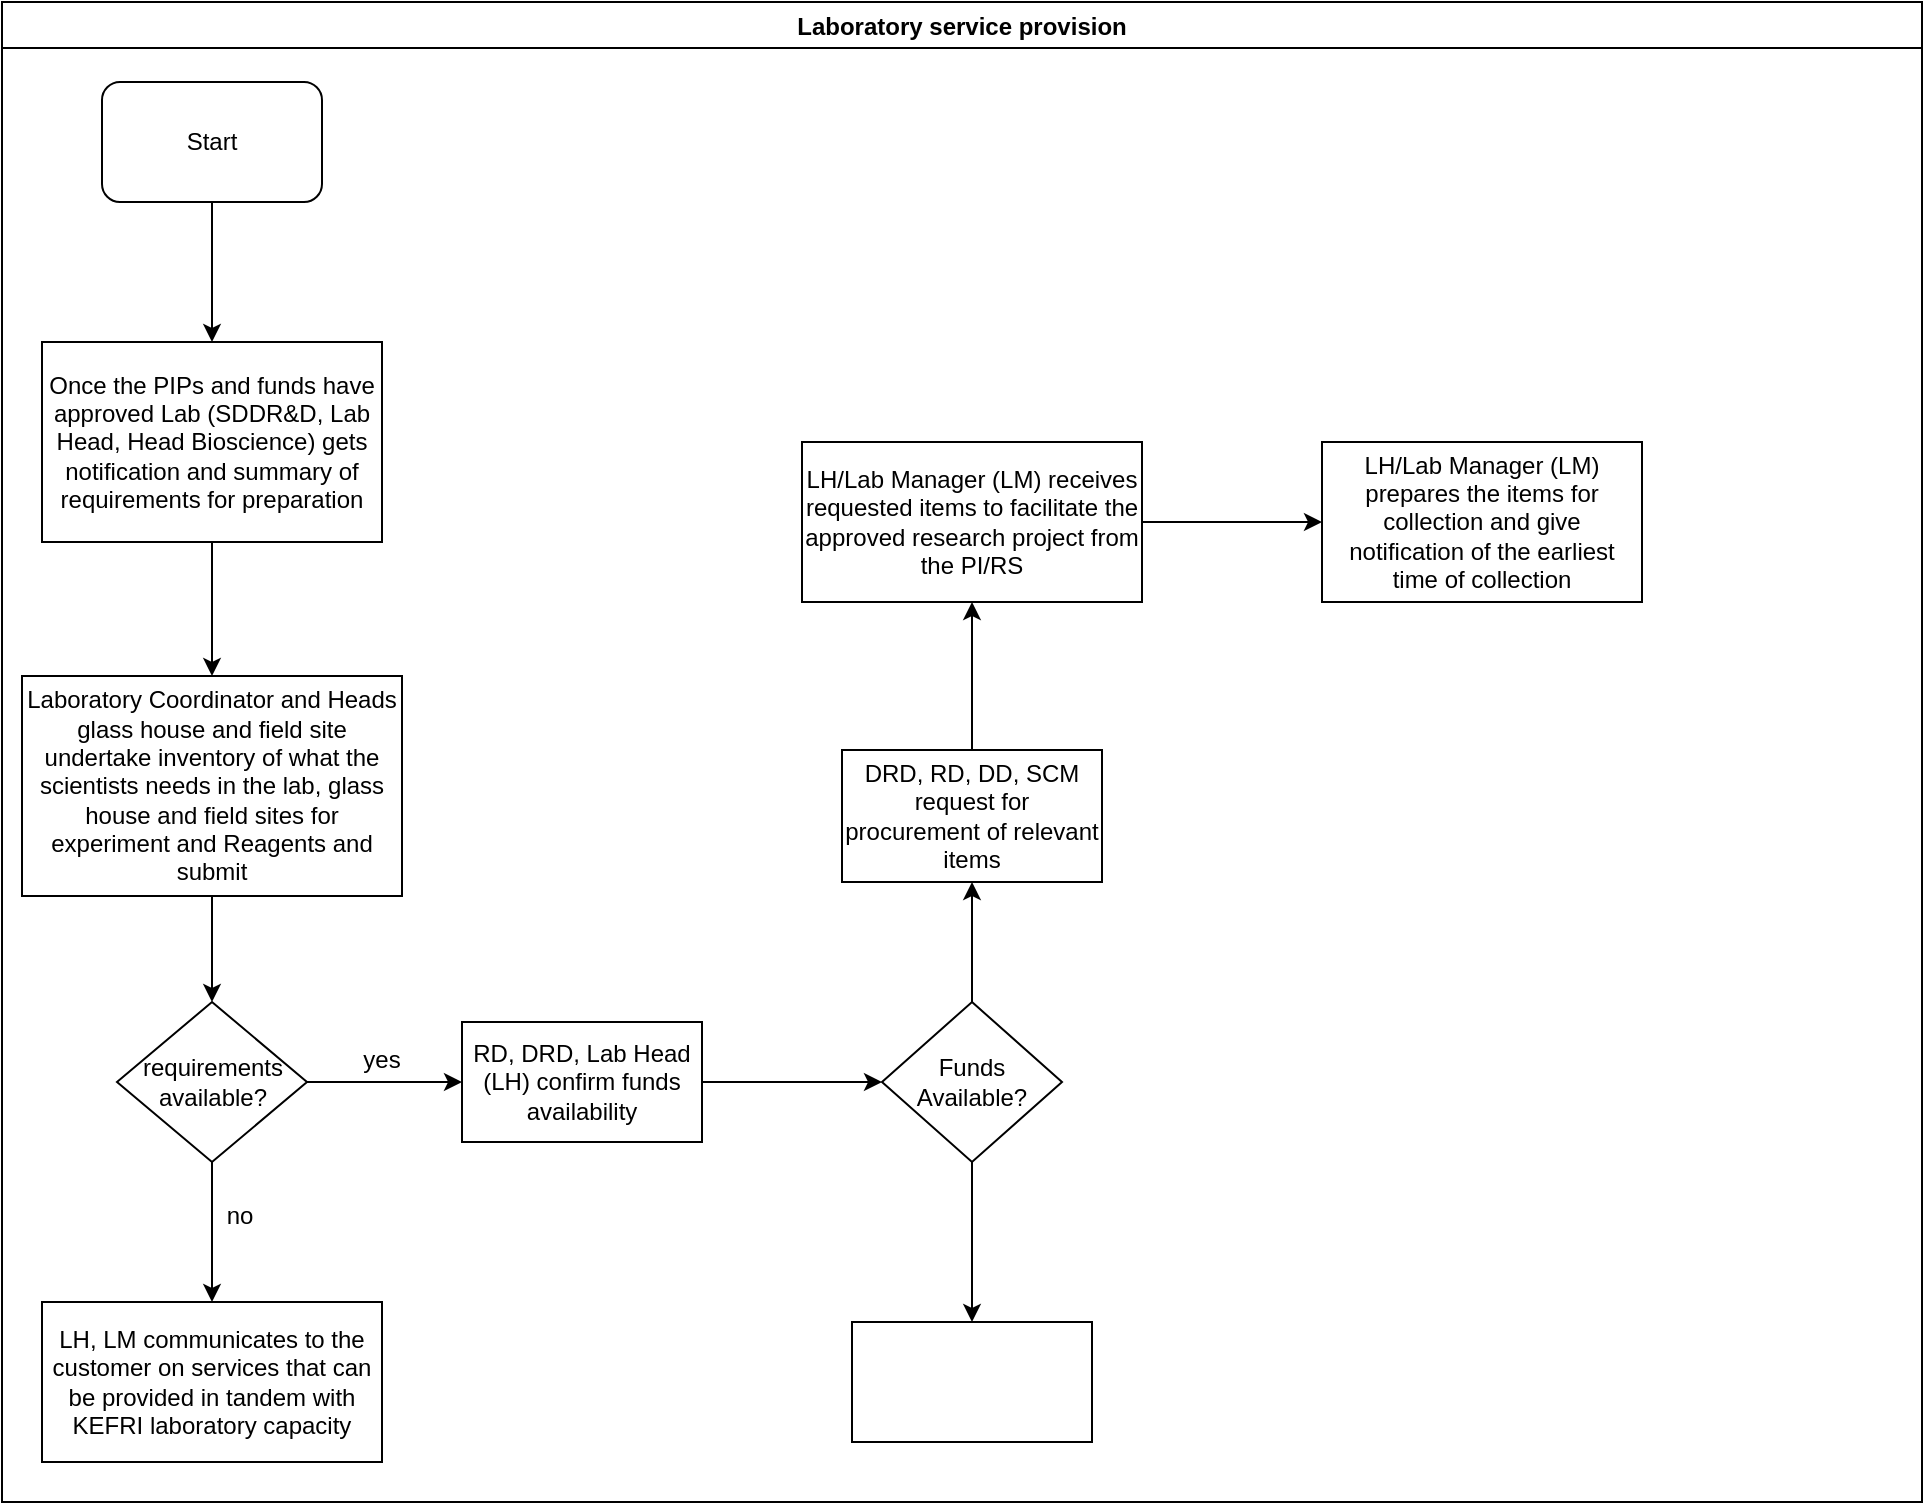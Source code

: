 <mxfile version="14.2.9" type="github">
  <diagram id="ZMjFlFDBcObQMVyW7c8Y" name="Page-1">
    <mxGraphModel dx="1038" dy="547" grid="1" gridSize="10" guides="1" tooltips="1" connect="1" arrows="1" fold="1" page="1" pageScale="1" pageWidth="1169" pageHeight="827" math="0" shadow="0">
      <root>
        <mxCell id="0" />
        <mxCell id="1" parent="0" />
        <mxCell id="whAv_r-oKJ33wHacgo0v-1" value="Laboratory service provision" style="swimlane;" parent="1" vertex="1">
          <mxGeometry x="10" y="10" width="960" height="750" as="geometry" />
        </mxCell>
        <mxCell id="whAv_r-oKJ33wHacgo0v-2" value="Start" style="rounded=1;whiteSpace=wrap;html=1;" parent="whAv_r-oKJ33wHacgo0v-1" vertex="1">
          <mxGeometry x="50" y="40" width="110" height="60" as="geometry" />
        </mxCell>
        <mxCell id="whAv_r-oKJ33wHacgo0v-5" value="Once the PIPs and funds have approved Lab (SDDR&amp;amp;D, Lab Head, Head Bioscience) gets notification and summary of requirements for preparation" style="rounded=0;whiteSpace=wrap;html=1;" parent="whAv_r-oKJ33wHacgo0v-1" vertex="1">
          <mxGeometry x="20" y="170" width="170" height="100" as="geometry" />
        </mxCell>
        <mxCell id="whAv_r-oKJ33wHacgo0v-4" value="" style="edgeStyle=orthogonalEdgeStyle;rounded=0;orthogonalLoop=1;jettySize=auto;html=1;" parent="whAv_r-oKJ33wHacgo0v-1" source="whAv_r-oKJ33wHacgo0v-2" target="whAv_r-oKJ33wHacgo0v-5" edge="1">
          <mxGeometry relative="1" as="geometry">
            <mxPoint x="105" y="180" as="targetPoint" />
          </mxGeometry>
        </mxCell>
        <mxCell id="whAv_r-oKJ33wHacgo0v-6" value="Laboratory Coordinator and Heads glass house and field site undertake inventory of what the scientists needs in the lab, glass house and field sites for experiment and Reagents and submit" style="whiteSpace=wrap;html=1;rounded=0;" parent="whAv_r-oKJ33wHacgo0v-1" vertex="1">
          <mxGeometry x="10" y="337" width="190" height="110" as="geometry" />
        </mxCell>
        <mxCell id="whAv_r-oKJ33wHacgo0v-7" value="" style="edgeStyle=orthogonalEdgeStyle;rounded=0;orthogonalLoop=1;jettySize=auto;html=1;" parent="whAv_r-oKJ33wHacgo0v-1" source="whAv_r-oKJ33wHacgo0v-5" target="whAv_r-oKJ33wHacgo0v-6" edge="1">
          <mxGeometry relative="1" as="geometry" />
        </mxCell>
        <mxCell id="whAv_r-oKJ33wHacgo0v-8" value="&lt;div&gt;requirements&lt;/div&gt;&lt;div&gt;available?&lt;br&gt;&lt;/div&gt;" style="rhombus;whiteSpace=wrap;html=1;rounded=0;" parent="whAv_r-oKJ33wHacgo0v-1" vertex="1">
          <mxGeometry x="57.5" y="500" width="95" height="80" as="geometry" />
        </mxCell>
        <mxCell id="whAv_r-oKJ33wHacgo0v-9" value="" style="edgeStyle=orthogonalEdgeStyle;rounded=0;orthogonalLoop=1;jettySize=auto;html=1;" parent="whAv_r-oKJ33wHacgo0v-1" source="whAv_r-oKJ33wHacgo0v-6" target="whAv_r-oKJ33wHacgo0v-8" edge="1">
          <mxGeometry relative="1" as="geometry" />
        </mxCell>
        <mxCell id="whAv_r-oKJ33wHacgo0v-12" value="no" style="text;html=1;strokeColor=none;fillColor=none;align=center;verticalAlign=middle;whiteSpace=wrap;rounded=0;" parent="whAv_r-oKJ33wHacgo0v-1" vertex="1">
          <mxGeometry x="98.5" y="597" width="40" height="20" as="geometry" />
        </mxCell>
        <mxCell id="whAv_r-oKJ33wHacgo0v-33" value="yes" style="text;html=1;strokeColor=none;fillColor=none;align=center;verticalAlign=middle;whiteSpace=wrap;rounded=0;" parent="whAv_r-oKJ33wHacgo0v-1" vertex="1">
          <mxGeometry x="170" y="519" width="40" height="20" as="geometry" />
        </mxCell>
        <mxCell id="OGAYWdb1rIvEOjWdBlm0-1" value="RD, DRD, Lab Head (LH) confirm funds availability" style="rounded=0;whiteSpace=wrap;html=1;" vertex="1" parent="whAv_r-oKJ33wHacgo0v-1">
          <mxGeometry x="230" y="510" width="120" height="60" as="geometry" />
        </mxCell>
        <mxCell id="whAv_r-oKJ33wHacgo0v-14" value="" style="edgeStyle=orthogonalEdgeStyle;rounded=0;orthogonalLoop=1;jettySize=auto;html=1;" parent="whAv_r-oKJ33wHacgo0v-1" source="whAv_r-oKJ33wHacgo0v-8" target="OGAYWdb1rIvEOjWdBlm0-1" edge="1">
          <mxGeometry relative="1" as="geometry">
            <mxPoint x="240" y="540" as="targetPoint" />
          </mxGeometry>
        </mxCell>
        <mxCell id="OGAYWdb1rIvEOjWdBlm0-6" value="DRD, RD, DD, SCM request for procurement of relevant items" style="whiteSpace=wrap;html=1;rounded=0;" vertex="1" parent="whAv_r-oKJ33wHacgo0v-1">
          <mxGeometry x="420" y="374" width="130" height="66" as="geometry" />
        </mxCell>
        <mxCell id="whAv_r-oKJ33wHacgo0v-10" value="LH, LM communicates to the customer on services that can be provided in tandem with KEFRI laboratory capacity" style="whiteSpace=wrap;html=1;rounded=0;" parent="1" vertex="1">
          <mxGeometry x="30" y="660" width="170" height="80" as="geometry" />
        </mxCell>
        <mxCell id="whAv_r-oKJ33wHacgo0v-11" value="" style="edgeStyle=orthogonalEdgeStyle;rounded=0;orthogonalLoop=1;jettySize=auto;html=1;" parent="1" source="whAv_r-oKJ33wHacgo0v-8" target="whAv_r-oKJ33wHacgo0v-10" edge="1">
          <mxGeometry relative="1" as="geometry" />
        </mxCell>
        <mxCell id="OGAYWdb1rIvEOjWdBlm0-5" value="" style="edgeStyle=orthogonalEdgeStyle;rounded=0;orthogonalLoop=1;jettySize=auto;html=1;" edge="1" parent="1" source="OGAYWdb1rIvEOjWdBlm0-2" target="OGAYWdb1rIvEOjWdBlm0-4">
          <mxGeometry relative="1" as="geometry" />
        </mxCell>
        <mxCell id="OGAYWdb1rIvEOjWdBlm0-7" value="" style="edgeStyle=orthogonalEdgeStyle;rounded=0;orthogonalLoop=1;jettySize=auto;html=1;" edge="1" parent="1" source="OGAYWdb1rIvEOjWdBlm0-2" target="OGAYWdb1rIvEOjWdBlm0-6">
          <mxGeometry relative="1" as="geometry" />
        </mxCell>
        <mxCell id="OGAYWdb1rIvEOjWdBlm0-2" value="&lt;div&gt;Funds&lt;/div&gt;&lt;div&gt;Available?&lt;/div&gt;" style="rhombus;whiteSpace=wrap;html=1;rounded=0;" vertex="1" parent="1">
          <mxGeometry x="450" y="510" width="90" height="80" as="geometry" />
        </mxCell>
        <mxCell id="OGAYWdb1rIvEOjWdBlm0-3" value="" style="edgeStyle=orthogonalEdgeStyle;rounded=0;orthogonalLoop=1;jettySize=auto;html=1;" edge="1" parent="1" source="OGAYWdb1rIvEOjWdBlm0-1" target="OGAYWdb1rIvEOjWdBlm0-2">
          <mxGeometry relative="1" as="geometry" />
        </mxCell>
        <mxCell id="OGAYWdb1rIvEOjWdBlm0-4" value="" style="whiteSpace=wrap;html=1;rounded=0;" vertex="1" parent="1">
          <mxGeometry x="435" y="670" width="120" height="60" as="geometry" />
        </mxCell>
        <mxCell id="OGAYWdb1rIvEOjWdBlm0-11" value="" style="edgeStyle=orthogonalEdgeStyle;rounded=0;orthogonalLoop=1;jettySize=auto;html=1;" edge="1" parent="1" source="OGAYWdb1rIvEOjWdBlm0-8" target="OGAYWdb1rIvEOjWdBlm0-10">
          <mxGeometry relative="1" as="geometry" />
        </mxCell>
        <mxCell id="OGAYWdb1rIvEOjWdBlm0-8" value="LH/Lab Manager (LM) receives requested items to facilitate the approved research project from the PI/RS" style="whiteSpace=wrap;html=1;rounded=0;" vertex="1" parent="1">
          <mxGeometry x="410" y="230" width="170" height="80" as="geometry" />
        </mxCell>
        <mxCell id="OGAYWdb1rIvEOjWdBlm0-9" value="" style="edgeStyle=orthogonalEdgeStyle;rounded=0;orthogonalLoop=1;jettySize=auto;html=1;" edge="1" parent="1" source="OGAYWdb1rIvEOjWdBlm0-6" target="OGAYWdb1rIvEOjWdBlm0-8">
          <mxGeometry relative="1" as="geometry" />
        </mxCell>
        <mxCell id="OGAYWdb1rIvEOjWdBlm0-10" value="LH/Lab Manager (LM) prepares the items for collection and give notification of the earliest time of collection" style="whiteSpace=wrap;html=1;rounded=0;" vertex="1" parent="1">
          <mxGeometry x="670" y="230" width="160" height="80" as="geometry" />
        </mxCell>
      </root>
    </mxGraphModel>
  </diagram>
</mxfile>
